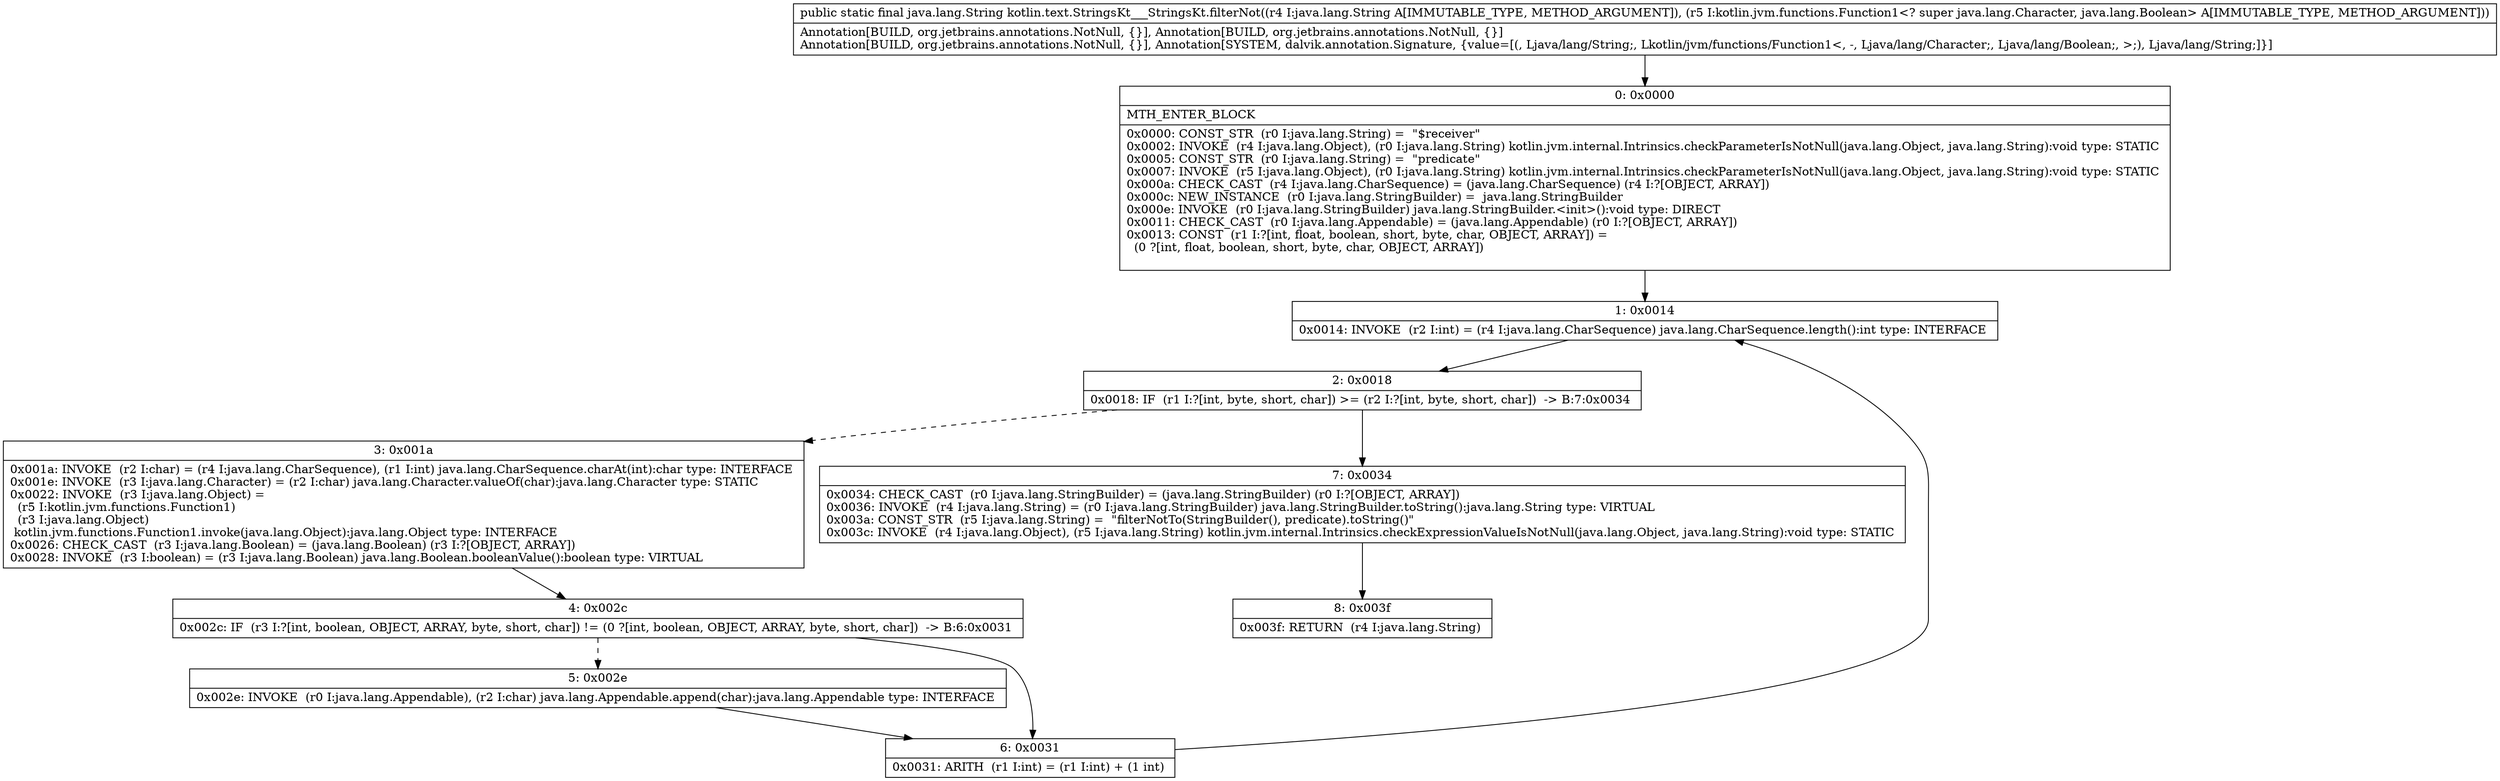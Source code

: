 digraph "CFG forkotlin.text.StringsKt___StringsKt.filterNot(Ljava\/lang\/String;Lkotlin\/jvm\/functions\/Function1;)Ljava\/lang\/String;" {
Node_0 [shape=record,label="{0\:\ 0x0000|MTH_ENTER_BLOCK\l|0x0000: CONST_STR  (r0 I:java.lang.String) =  \"$receiver\" \l0x0002: INVOKE  (r4 I:java.lang.Object), (r0 I:java.lang.String) kotlin.jvm.internal.Intrinsics.checkParameterIsNotNull(java.lang.Object, java.lang.String):void type: STATIC \l0x0005: CONST_STR  (r0 I:java.lang.String) =  \"predicate\" \l0x0007: INVOKE  (r5 I:java.lang.Object), (r0 I:java.lang.String) kotlin.jvm.internal.Intrinsics.checkParameterIsNotNull(java.lang.Object, java.lang.String):void type: STATIC \l0x000a: CHECK_CAST  (r4 I:java.lang.CharSequence) = (java.lang.CharSequence) (r4 I:?[OBJECT, ARRAY]) \l0x000c: NEW_INSTANCE  (r0 I:java.lang.StringBuilder) =  java.lang.StringBuilder \l0x000e: INVOKE  (r0 I:java.lang.StringBuilder) java.lang.StringBuilder.\<init\>():void type: DIRECT \l0x0011: CHECK_CAST  (r0 I:java.lang.Appendable) = (java.lang.Appendable) (r0 I:?[OBJECT, ARRAY]) \l0x0013: CONST  (r1 I:?[int, float, boolean, short, byte, char, OBJECT, ARRAY]) = \l  (0 ?[int, float, boolean, short, byte, char, OBJECT, ARRAY])\l \l}"];
Node_1 [shape=record,label="{1\:\ 0x0014|0x0014: INVOKE  (r2 I:int) = (r4 I:java.lang.CharSequence) java.lang.CharSequence.length():int type: INTERFACE \l}"];
Node_2 [shape=record,label="{2\:\ 0x0018|0x0018: IF  (r1 I:?[int, byte, short, char]) \>= (r2 I:?[int, byte, short, char])  \-\> B:7:0x0034 \l}"];
Node_3 [shape=record,label="{3\:\ 0x001a|0x001a: INVOKE  (r2 I:char) = (r4 I:java.lang.CharSequence), (r1 I:int) java.lang.CharSequence.charAt(int):char type: INTERFACE \l0x001e: INVOKE  (r3 I:java.lang.Character) = (r2 I:char) java.lang.Character.valueOf(char):java.lang.Character type: STATIC \l0x0022: INVOKE  (r3 I:java.lang.Object) = \l  (r5 I:kotlin.jvm.functions.Function1)\l  (r3 I:java.lang.Object)\l kotlin.jvm.functions.Function1.invoke(java.lang.Object):java.lang.Object type: INTERFACE \l0x0026: CHECK_CAST  (r3 I:java.lang.Boolean) = (java.lang.Boolean) (r3 I:?[OBJECT, ARRAY]) \l0x0028: INVOKE  (r3 I:boolean) = (r3 I:java.lang.Boolean) java.lang.Boolean.booleanValue():boolean type: VIRTUAL \l}"];
Node_4 [shape=record,label="{4\:\ 0x002c|0x002c: IF  (r3 I:?[int, boolean, OBJECT, ARRAY, byte, short, char]) != (0 ?[int, boolean, OBJECT, ARRAY, byte, short, char])  \-\> B:6:0x0031 \l}"];
Node_5 [shape=record,label="{5\:\ 0x002e|0x002e: INVOKE  (r0 I:java.lang.Appendable), (r2 I:char) java.lang.Appendable.append(char):java.lang.Appendable type: INTERFACE \l}"];
Node_6 [shape=record,label="{6\:\ 0x0031|0x0031: ARITH  (r1 I:int) = (r1 I:int) + (1 int) \l}"];
Node_7 [shape=record,label="{7\:\ 0x0034|0x0034: CHECK_CAST  (r0 I:java.lang.StringBuilder) = (java.lang.StringBuilder) (r0 I:?[OBJECT, ARRAY]) \l0x0036: INVOKE  (r4 I:java.lang.String) = (r0 I:java.lang.StringBuilder) java.lang.StringBuilder.toString():java.lang.String type: VIRTUAL \l0x003a: CONST_STR  (r5 I:java.lang.String) =  \"filterNotTo(StringBuilder(), predicate).toString()\" \l0x003c: INVOKE  (r4 I:java.lang.Object), (r5 I:java.lang.String) kotlin.jvm.internal.Intrinsics.checkExpressionValueIsNotNull(java.lang.Object, java.lang.String):void type: STATIC \l}"];
Node_8 [shape=record,label="{8\:\ 0x003f|0x003f: RETURN  (r4 I:java.lang.String) \l}"];
MethodNode[shape=record,label="{public static final java.lang.String kotlin.text.StringsKt___StringsKt.filterNot((r4 I:java.lang.String A[IMMUTABLE_TYPE, METHOD_ARGUMENT]), (r5 I:kotlin.jvm.functions.Function1\<? super java.lang.Character, java.lang.Boolean\> A[IMMUTABLE_TYPE, METHOD_ARGUMENT]))  | Annotation[BUILD, org.jetbrains.annotations.NotNull, \{\}], Annotation[BUILD, org.jetbrains.annotations.NotNull, \{\}]\lAnnotation[BUILD, org.jetbrains.annotations.NotNull, \{\}], Annotation[SYSTEM, dalvik.annotation.Signature, \{value=[(, Ljava\/lang\/String;, Lkotlin\/jvm\/functions\/Function1\<, \-, Ljava\/lang\/Character;, Ljava\/lang\/Boolean;, \>;), Ljava\/lang\/String;]\}]\l}"];
MethodNode -> Node_0;
Node_0 -> Node_1;
Node_1 -> Node_2;
Node_2 -> Node_3[style=dashed];
Node_2 -> Node_7;
Node_3 -> Node_4;
Node_4 -> Node_5[style=dashed];
Node_4 -> Node_6;
Node_5 -> Node_6;
Node_6 -> Node_1;
Node_7 -> Node_8;
}

